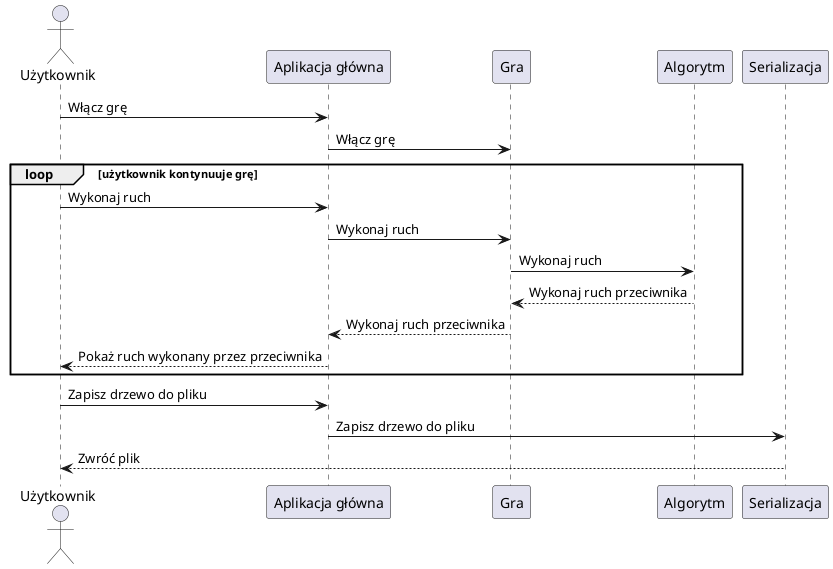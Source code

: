 @startuml
actor Użytkownik
Użytkownik -> "Aplikacja główna": Włącz grę
"Aplikacja główna" -> Gra: Włącz grę
loop użytkownik kontynuuje grę
Użytkownik -> "Aplikacja główna": Wykonaj ruch
"Aplikacja główna" -> Gra: Wykonaj ruch
Gra -> Algorytm: Wykonaj ruch
Algorytm --> Gra: Wykonaj ruch przeciwnika
Gra --> "Aplikacja główna": Wykonaj ruch przeciwnika
"Aplikacja główna" --> Użytkownik: Pokaż ruch wykonany przez przeciwnika
end
Użytkownik -> "Aplikacja główna": Zapisz drzewo do pliku
"Aplikacja główna" -> Serializacja: Zapisz drzewo do pliku
Serializacja --> Użytkownik: Zwróć plik
@enduml